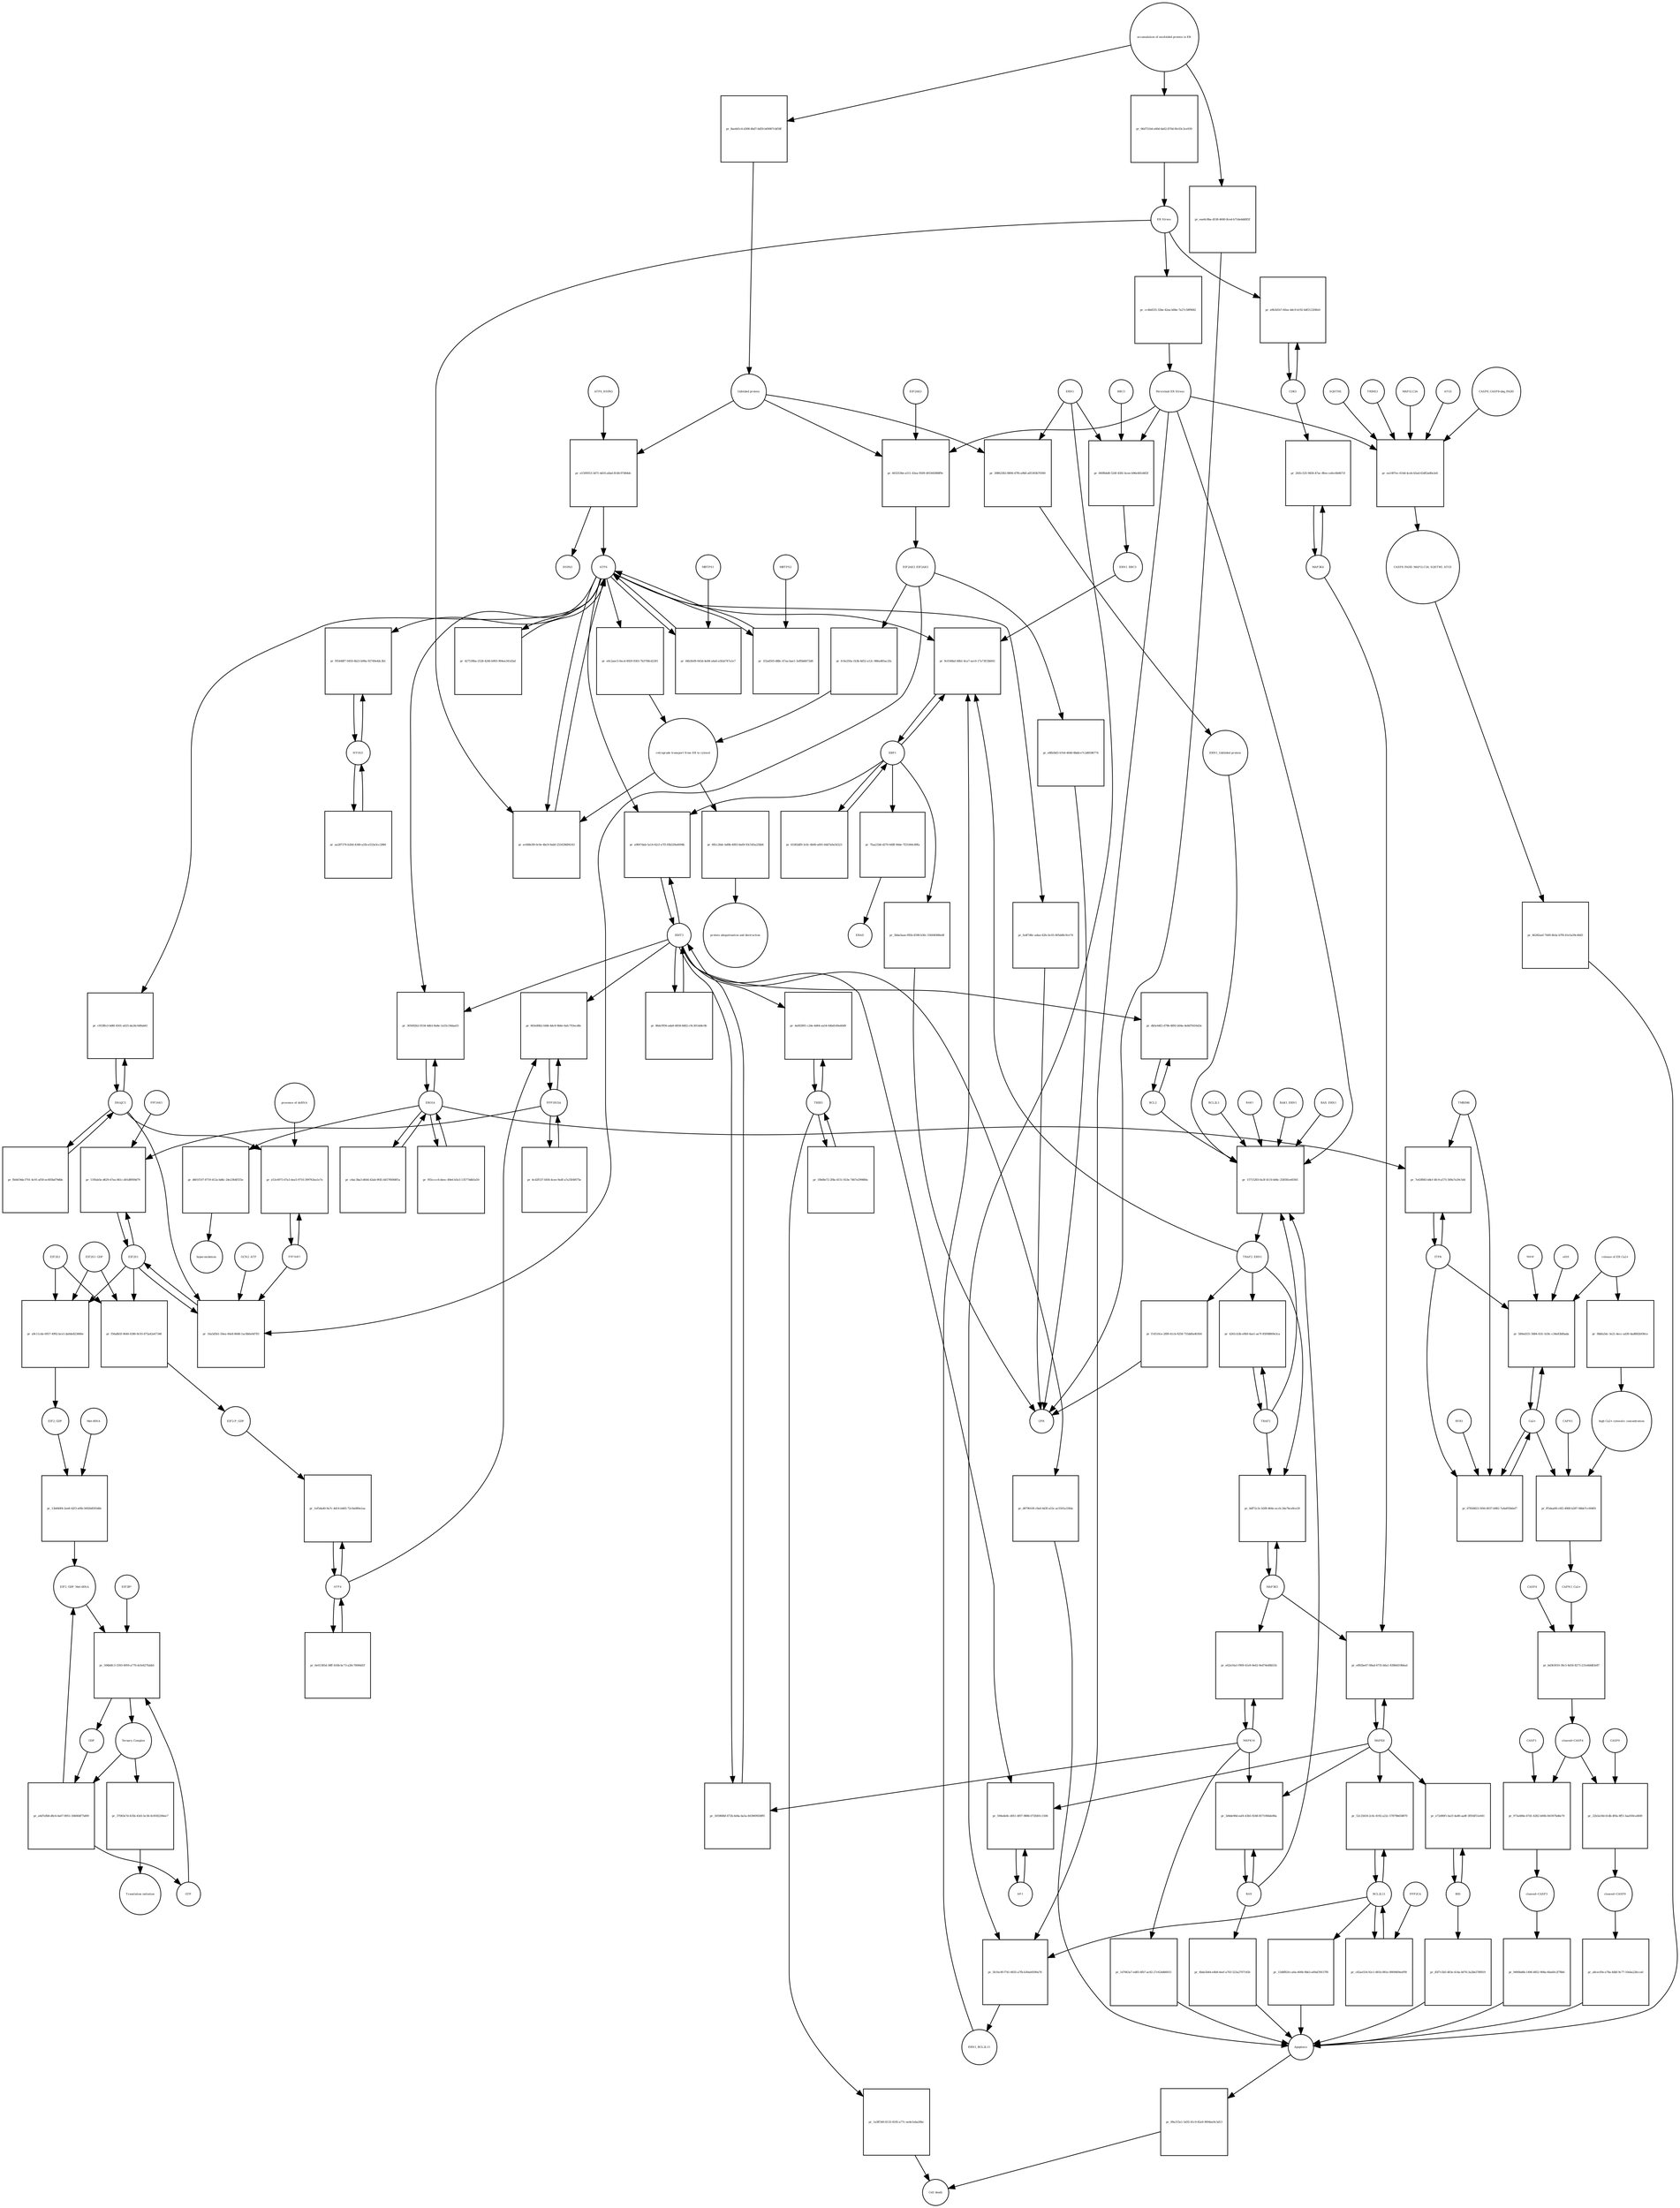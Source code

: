 strict digraph  {
ATF6_HSPA5 [annotation="", bipartite=0, cls=complex, fontsize=4, label=ATF6_HSPA5, shape=circle];
"pr_e1509353-3d71-4d16-a8ad-814fc97d04dc" [annotation="", bipartite=1, cls=process, fontsize=4, label="pr_e1509353-3d71-4d16-a8ad-814fc97d04dc", shape=square];
ATF6 [annotation="urn_miriam_hgnc.symbol_ATF6", bipartite=0, cls=macromolecule, fontsize=4, label=ATF6, shape=circle];
HSPA5 [annotation="urn_miriam_hgnc.symbol_HSPA5", bipartite=0, cls=macromolecule, fontsize=4, label=HSPA5, shape=circle];
"Unfolded protein" [annotation="", bipartite=0, cls=macromolecule, fontsize=4, label="Unfolded protein", shape=circle];
ERN1 [annotation="urn_miriam_hgnc.symbol_ERN1", bipartite=0, cls=macromolecule, fontsize=4, label=ERN1, shape=circle];
"pr_30862582-8806-47f6-a9b0-a05303b70300" [annotation="", bipartite=1, cls=process, fontsize=4, label="pr_30862582-8806-47f6-a9b0-a05303b70300", shape=square];
"ERN1_Unfolded protein" [annotation="", bipartite=0, cls=complex, fontsize=4, label="ERN1_Unfolded protein", shape=circle];
EIF2AK3_EIF2AK3 [annotation="", bipartite=0, cls=complex, fontsize=4, label=EIF2AK3_EIF2AK3, shape=circle];
"pr_fc0e250a-1b3b-4d52-a12c-086a485ac2fa" [annotation="", bipartite=1, cls=process, fontsize=4, label="pr_fc0e250a-1b3b-4d52-a12c-086a485ac2fa", shape=square];
"retrograde transport from ER to cytosol" [annotation="", bipartite=0, cls=phenotype, fontsize=4, label="retrograde transport from ER to cytosol", shape=circle];
"pr_e0c2aec5-0ecd-4929-9363-7b3708cd2301" [annotation="", bipartite=1, cls=process, fontsize=4, label="pr_e0c2aec5-0ecd-4929-9363-7b3708cd2301", shape=square];
"pr_681c26dc-bd9b-4093-8a69-93c545a258d4" [annotation="", bipartite=1, cls=process, fontsize=4, label="pr_681c26dc-bd9b-4093-8a69-93c545a258d4", shape=square];
"protein ubiquitination and destruction" [annotation="", bipartite=0, cls=phenotype, fontsize=4, label="protein ubiquitination and destruction", shape=circle];
"pr_15715283-0a3f-4110-b06c-258581e60365" [annotation="", bipartite=1, cls=process, fontsize=4, label="pr_15715283-0a3f-4110-b06c-258581e60365", shape=square];
TRAF2_ERN1 [annotation="", bipartite=0, cls=complex, fontsize=4, label=TRAF2_ERN1, shape=circle];
BAK1_ERN1 [annotation="", bipartite=0, cls=complex, fontsize=4, label=BAK1_ERN1, shape=circle];
BAX_ERN1 [annotation="", bipartite=0, cls=complex, fontsize=4, label=BAX_ERN1, shape=circle];
BCL2 [annotation="urn_miriam_hgnc.symbol_BCL2", bipartite=0, cls="nucleic acid feature", fontsize=4, label=BCL2, shape=circle];
BCL2L1 [annotation="urn_miriam_hgnc.symbol_BCL2L1", bipartite=0, cls=macromolecule, fontsize=4, label=BCL2L1, shape=circle];
"Persistant ER Stress" [annotation="", bipartite=0, cls=phenotype, fontsize=4, label="Persistant ER Stress", shape=circle];
BAX [annotation="urn_miriam_hgnc.symbol_BAX", bipartite=0, cls=macromolecule, fontsize=4, label=BAX, shape=circle];
BAK1 [annotation="urn_miriam_hgnc.symbol_BAK1", bipartite=0, cls=macromolecule, fontsize=4, label=BAK1, shape=circle];
TRAF2 [annotation="urn_miriam_hgnc.symbol_TRAF2", bipartite=0, cls=macromolecule, fontsize=4, label=TRAF2, shape=circle];
XBP1 [annotation="urn_miriam_hgnc.symbol_XBP1", bipartite=0, cls=macromolecule, fontsize=4, label=XBP1, shape=circle];
"pr_9c0348af-68b1-4ca7-aec0-17a73f33b692" [annotation="", bipartite=1, cls=process, fontsize=4, label="pr_9c0348af-68b1-4ca7-aec0-17a73f33b692", shape=square];
ERN1_BBC3 [annotation="", bipartite=0, cls=complex, fontsize=4, label=ERN1_BBC3, shape=circle];
ERN1_BCL2L11 [annotation="", bipartite=0, cls=complex, fontsize=4, label=ERN1_BCL2L11, shape=circle];
"pr_61083df9-3c0c-4b06-a691-6dd7a0a54323" [annotation="", bipartite=1, cls=process, fontsize=4, label="pr_61083df9-3c0c-4b06-a691-6dd7a0a54323", shape=square];
"pr_7faa21b6-d370-448f-94de-7f31044c89fa" [annotation="", bipartite=1, cls=process, fontsize=4, label="pr_7faa21b6-d370-448f-94de-7f31044c89fa", shape=square];
ERAD [annotation="", bipartite=0, cls=phenotype, fontsize=4, label=ERAD, shape=circle];
"pr_5bba5aae-f85b-4598-b30c-55604f486e6f" [annotation="", bipartite=1, cls=process, fontsize=4, label="pr_5bba5aae-f85b-4598-b30c-55604f486e6f", shape=square];
UPR [annotation="", bipartite=0, cls=phenotype, fontsize=4, label=UPR, shape=circle];
"pr_4261cb3b-e9b9-4ae1-ae7f-85f08869e3ca" [annotation="", bipartite=1, cls=process, fontsize=4, label="pr_4261cb3b-e9b9-4ae1-ae7f-85f08869e3ca", shape=square];
MAPK8 [annotation="urn_miriam_hgnc.symbol_MAPK8", bipartite=0, cls=macromolecule, fontsize=4, label=MAPK8, shape=circle];
"pr_e892be47-08ad-4735-b6a1-839bfd19b6ad" [annotation="", bipartite=1, cls=process, fontsize=4, label="pr_e892be47-08ad-4735-b6a1-839bfd19b6ad", shape=square];
MAP3K4 [annotation="urn_miriam_hgnc.symbol_MAP3K4", bipartite=0, cls=macromolecule, fontsize=4, label=MAP3K4, shape=circle];
MAP3K5 [annotation="urn_miriam_hgnc.symbol_MAP3K5", bipartite=0, cls=macromolecule, fontsize=4, label=MAP3K5, shape=circle];
MAPK14 [annotation="urn_miriam_hgnc.symbol_MAPK14", bipartite=0, cls=macromolecule, fontsize=4, label=MAPK14, shape=circle];
"pr_e62e16a1-f909-41e9-9e62-9ed74e68b51b" [annotation="", bipartite=1, cls=process, fontsize=4, label="pr_e62e16a1-f909-41e9-9e62-9ed74e68b51b", shape=square];
"pr_1d7663a7-ed83-4fb7-ac82-27c624d66015" [annotation="", bipartite=1, cls=process, fontsize=4, label="pr_1d7663a7-ed83-4fb7-ac82-27c624d66015", shape=square];
Apoptosis [annotation="", bipartite=0, cls=phenotype, fontsize=4, label=Apoptosis, shape=circle];
DDIT3 [annotation="urn_miriam_hgnc.symbol_DDIT3", bipartite=0, cls=macromolecule, fontsize=4, label=DDIT3, shape=circle];
"pr_505968bf-672b-4d4a-ba5a-843969928ff0" [annotation="", bipartite=1, cls=process, fontsize=4, label="pr_505968bf-672b-4d4a-ba5a-843969928ff0", shape=square];
"pr_d879010f-c9a0-4d3f-a53c-ac5501a33fda" [annotation="", bipartite=1, cls=process, fontsize=4, label="pr_d879010f-c9a0-4d3f-a53c-ac5501a33fda", shape=square];
"pr_db5e44f2-d79b-4892-b04a-4e8d7fd16d3e" [annotation="", bipartite=1, cls=process, fontsize=4, label="pr_db5e44f2-d79b-4892-b04a-4e8d7fd16d3e", shape=square];
"pr_ec688c89-0c0e-4bc9-9ab0-253439d94143" [annotation="", bipartite=1, cls=process, fontsize=4, label="pr_ec688c89-0c0e-4bc9-9ab0-253439d94143", shape=square];
"ER Stress" [annotation="", bipartite=0, cls=phenotype, fontsize=4, label="ER Stress", shape=circle];
"pr_44b3fef8-643d-4e84-a4a6-a5fab747a1e7" [annotation="", bipartite=1, cls=process, fontsize=4, label="pr_44b3fef8-643d-4e84-a4a6-a5fab747a1e7", shape=square];
MBTPS1 [annotation="urn_miriam_hgnc.symbol_MBTPS1", bipartite=0, cls=macromolecule, fontsize=4, label=MBTPS1, shape=circle];
"pr_1f2ad505-d88c-47aa-bae1-3effbb6672d6" [annotation="", bipartite=1, cls=process, fontsize=4, label="pr_1f2ad505-d88c-47aa-bae1-3effbb6672d6", shape=square];
MBTPS2 [annotation="urn_miriam_hgnc.symbol_MBTPS2", bipartite=0, cls=macromolecule, fontsize=4, label=MBTPS2, shape=circle];
"pr_427539ba-2528-4246-b903-904ee341d3af" [annotation="", bipartite=1, cls=process, fontsize=4, label="pr_427539ba-2528-4246-b903-904ee341d3af", shape=square];
"pr_86dcf956-ada8-4858-8d02-c9c3014d4c0b" [annotation="", bipartite=1, cls=process, fontsize=4, label="pr_86dcf956-ada8-4858-8d02-c9c3014d4c0b", shape=square];
"pr_a9007dab-5a14-42cf-a7f5-f0b339a4094b" [annotation="", bipartite=1, cls=process, fontsize=4, label="pr_a9007dab-5a14-42cf-a7f5-f0b339a4094b", shape=square];
EIF2S1 [annotation="urn_miriam_hgnc.symbol_EIF2S1", bipartite=0, cls=macromolecule, fontsize=4, label=EIF2S1, shape=circle];
"pr_16a5d5b1-50ea-44e8-8648-1ac6b6e0d783" [annotation="", bipartite=1, cls=process, fontsize=4, label="pr_16a5d5b1-50ea-44e8-8648-1ac6b6e0d783", shape=square];
GCN2_ATP [annotation="", bipartite=0, cls=complex, fontsize=4, label=GCN2_ATP, shape=circle];
EIF2AK2 [annotation="urn_miriam_hgnc.symbol_EIF2AK2", bipartite=0, cls=macromolecule, fontsize=4, label=EIF2AK2, shape=circle];
DNAJC3 [annotation="urn_miriam_hgnc.symbol_DNAJC3", bipartite=0, cls=macromolecule, fontsize=4, label=DNAJC3, shape=circle];
EIF2S2 [annotation="urn_miriam_hgnc.symbol_EIF2S2", bipartite=0, cls=macromolecule, fontsize=4, label=EIF2S2, shape=circle];
"pr_a9c11cde-6957-4992-bce1-da0de823860e" [annotation="", bipartite=1, cls=process, fontsize=4, label="pr_a9c11cde-6957-4992-bce1-da0de823860e", shape=square];
EIF2S3_GDP [annotation="", bipartite=0, cls=complex, fontsize=4, label=EIF2S3_GDP, shape=circle];
EIF2_GDP [annotation="", bipartite=0, cls=complex, fontsize=4, label=EIF2_GDP, shape=circle];
"EIF2_GDP_Met-tRNA" [annotation="", bipartite=0, cls=complex, fontsize=4, label="EIF2_GDP_Met-tRNA", shape=circle];
"pr_506b6fc3-3393-4959-a770-dcfe627fabb5" [annotation="", bipartite=1, cls=process, fontsize=4, label="pr_506b6fc3-3393-4959-a770-dcfe627fabb5", shape=square];
"Ternary Complex" [annotation="", bipartite=0, cls=complex, fontsize=4, label="Ternary Complex", shape=circle];
"EIF2B*" [annotation="", bipartite=0, cls=complex, fontsize=4, label="EIF2B*", shape=circle];
GTP [annotation="urn_miriam_obo.chebi_CHEBI%3A57600", bipartite=0, cls="simple chemical", fontsize=4, label=GTP, shape=circle];
GDP [annotation="urn_miriam_obo.chebi_CHEBI%3A65180", bipartite=0, cls="simple chemical", fontsize=4, label=GDP, shape=circle];
"pr_a4d7efb8-d8c6-4a07-8951-506064f75d09" [annotation="", bipartite=1, cls=process, fontsize=4, label="pr_a4d7efb8-d8c6-4a07-8951-506064f75d09", shape=square];
ATF4 [annotation="urn_miriam_hgnc.symbol_ATF4", bipartite=0, cls=macromolecule, fontsize=4, label=ATF4, shape=circle];
"pr_1ef5da40-9a7c-4d14-b483-72c0a089a1aa" [annotation="", bipartite=1, cls=process, fontsize=4, label="pr_1ef5da40-9a7c-4d14-b483-72c0a089a1aa", shape=square];
"EIF2-P_GDP" [annotation="", bipartite=0, cls=complex, fontsize=4, label="EIF2-P_GDP", shape=circle];
"pr_6e01385d-38ff-416b-bc73-a26c76066d1f" [annotation="", bipartite=1, cls=process, fontsize=4, label="pr_6e01385d-38ff-416b-bc73-a26c76066d1f", shape=square];
PPP1R15A [annotation="urn_miriam_hgnc.symbol_PPP1R15A", bipartite=0, cls=macromolecule, fontsize=4, label=PPP1R15A, shape=circle];
"pr_663e80b2-fd46-4dc8-9b6e-6afc793ecd8c" [annotation="", bipartite=1, cls=process, fontsize=4, label="pr_663e80b2-fd46-4dc8-9b6e-6afc793ecd8c", shape=square];
"pr_4cd2f537-fd56-4cee-9a4f-a7a35f4f675e" [annotation="", bipartite=1, cls=process, fontsize=4, label="pr_4cd2f537-fd56-4cee-9a4f-a7a35f4f675e", shape=square];
"pr_37083e7d-435b-43d1-bc56-0c8592206ee7" [annotation="", bipartite=1, cls=process, fontsize=4, label="pr_37083e7d-435b-43d1-bc56-0c8592206ee7", shape=square];
"Translation initiation" [annotation="", bipartite=0, cls=phenotype, fontsize=4, label="Translation initiation", shape=circle];
"pr_4df72c3c-b5f8-464e-accb-24a7bce8ce29" [annotation="", bipartite=1, cls=process, fontsize=4, label="pr_4df72c3c-b5f8-464e-accb-24a7bce8ce29", shape=square];
ERO1A [annotation="urn_miriam_hgnc.symbol_ERO1A", bipartite=0, cls=macromolecule, fontsize=4, label=ERO1A, shape=circle];
"pr_305692b2-0534-4db3-8a8e-1a55c18daa03" [annotation="", bipartite=1, cls=process, fontsize=4, label="pr_305692b2-0534-4db3-8a8e-1a55c18daa03", shape=square];
"pr_955cccc6-deec-49e6-b5e3-13577ddb5a50" [annotation="", bipartite=1, cls=process, fontsize=4, label="pr_955cccc6-deec-49e6-b5e3-13577ddb5a50", shape=square];
"pr_11f0ab5e-d629-47ea-841c-d01dfff69d79" [annotation="", bipartite=1, cls=process, fontsize=4, label="pr_11f0ab5e-d629-47ea-841c-d01dfff69d79", shape=square];
EIF2AK1 [annotation="urn_miriam_hgnc.symbol_EIF2AK1", bipartite=0, cls=macromolecule, fontsize=4, label=EIF2AK1, shape=circle];
"pr_3d4de98d-eaf4-43b5-9248-8571066de86a" [annotation="", bipartite=1, cls=process, fontsize=4, label="pr_3d4de98d-eaf4-43b5-9248-8571066de86a", shape=square];
"pr_4bda5b44-e4b8-4eef-a703-523a2707145b" [annotation="", bipartite=1, cls=process, fontsize=4, label="pr_4bda5b44-e4b8-4eef-a703-523a2707145b", shape=square];
"Ca2+" [annotation="urn_miriam_obo.chebi_CHEBI%3A29108", bipartite=0, cls="simple chemical", fontsize=4, label="Ca2+", shape=circle];
"pr_589ed331-5684-41fc-b18c-c34e83bfbada" [annotation="", bipartite=1, cls=process, fontsize=4, label="pr_589ed331-5684-41fc-b18c-c34e83bfbada", shape=square];
"release of ER Ca2+" [annotation="", bipartite=0, cls=phenotype, fontsize=4, label="release of ER Ca2+", shape=circle];
ITPR [annotation="urn_miriam_hgnc.symbol_ITPR1|urn_miriam_hgnc.symbol_ITPR2|urn_miriam_hgnc.symbol_ITPR3", bipartite=0, cls=macromolecule, fontsize=4, label=ITPR, shape=circle];
MAM [annotation="", bipartite=0, cls=phenotype, fontsize=4, label=MAM, shape=circle];
s619 [annotation="", bipartite=0, cls=complex, fontsize=4, label=s619, shape=circle];
"pr_2fd1c525-9456-47ac-8fee-cefec6b9b71f" [annotation="", bipartite=1, cls=process, fontsize=4, label="pr_2fd1c525-9456-47ac-8fee-cefec6b9b71f", shape=square];
CDK5 [annotation="urn_miriam_hgnc.symbol_CDK5", bipartite=0, cls=macromolecule, fontsize=4, label=CDK5, shape=circle];
"pr_a9b3d1b7-60ea-4dc9-b192-6df2122f4fe0" [annotation="", bipartite=1, cls="uncertain process", fontsize=4, label="pr_a9b3d1b7-60ea-4dc9-b192-6df2122f4fe0", shape=square];
"pr_09a315e1-5d35-41c9-82e9-9094ee9c5d13" [annotation="", bipartite=1, cls=process, fontsize=4, label="pr_09a315e1-5d35-41c9-82e9-9094ee9c5d13", shape=square];
"Cell death" [annotation="", bipartite=0, cls=phenotype, fontsize=4, label="Cell death", shape=circle];
"pr_67856823-5f44-4937-b982-7a4af05b6ef7" [annotation="", bipartite=1, cls=process, fontsize=4, label="pr_67856823-5f44-4937-b982-7a4af05b6ef7", shape=square];
TMBIM6 [annotation="urn_miriam_hgnc.symbol_TMBIM6", bipartite=0, cls=macromolecule, fontsize=4, label=TMBIM6, shape=circle];
RYR1 [annotation="urn_miriam_hgnc.symbol_RYR1", bipartite=0, cls=macromolecule, fontsize=4, label=RYR1, shape=circle];
EIF2AK3 [annotation="urn_miriam_hgnc.symbol_EIF2AK3", bipartite=0, cls=macromolecule, fontsize=4, label=EIF2AK3, shape=circle];
"pr_6032536e-a511-43ea-9509-491845888f9c" [annotation="", bipartite=1, cls=process, fontsize=4, label="pr_6032536e-a511-43ea-9509-491845888f9c", shape=square];
"pr_d601f107-8719-412a-bd6c-24e2364f555e" [annotation="", bipartite=1, cls=process, fontsize=4, label="pr_d601f107-8719-412a-bd6c-24e2364f555e", shape=square];
hyperoxidation [annotation="", bipartite=0, cls=phenotype, fontsize=4, label=hyperoxidation, shape=circle];
"pr_c6ac3ba3-d644-42ab-9f45-4457f6068f1a" [annotation="", bipartite=1, cls=process, fontsize=4, label="pr_c6ac3ba3-d644-42ab-9f45-4457f6068f1a", shape=square];
"pr_cc4bd335-32be-42aa-b0be-7a27c58f9682" [annotation="", bipartite=1, cls=process, fontsize=4, label="pr_cc4bd335-32be-42aa-b0be-7a27c58f9682", shape=square];
"CASP8_CASP8-ubq_FADD" [annotation="", bipartite=0, cls=complex, fontsize=4, label="CASP8_CASP8-ubq_FADD", shape=circle];
"pr_ea1497ec-614d-4ceb-b5ad-62df2ad0e2e6" [annotation="", bipartite=1, cls=process, fontsize=4, label="pr_ea1497ec-614d-4ceb-b5ad-62df2ad0e2e6", shape=square];
"SQSTM1 " [annotation="urn_miriam_hgnc.symbol_SQSTM1", bipartite=0, cls=macromolecule, fontsize=4, label="SQSTM1 ", shape=circle];
CASP8_FADD_MAP1LC3A_SQSTM1_ATG5 [annotation="", bipartite=0, cls=complex, fontsize=4, label=CASP8_FADD_MAP1LC3A_SQSTM1_ATG5, shape=circle];
TRIM13 [annotation="urn_miriam_hgnc.symbol_TRIM13", bipartite=0, cls=macromolecule, fontsize=4, label=TRIM13, shape=circle];
MAP1LC3A [annotation="urn_miriam_hgnc.symbol_MAP1LC3A", bipartite=0, cls=macromolecule, fontsize=4, label=MAP1LC3A, shape=circle];
ATG5 [annotation="urn_miriam_hgnc.symbol_ATG5", bipartite=0, cls=macromolecule, fontsize=4, label=ATG5, shape=circle];
"pr_46282aef-7449-4b3a-b7f6-41e5a59c40d3" [annotation="", bipartite=1, cls=process, fontsize=4, label="pr_46282aef-7449-4b3a-b7f6-41e5a59c40d3", shape=square];
"AP-1" [annotation="urn_miriam_hgnc.symbol_FOS|urn_miriam_hgnc.symbol_FOSB|urn_miriam_hgnc.symbol_FOSL1|urn_miriam_hgnc.symbol_FOSL2|urn_miriam_hgnc.symbol_JUN|urn_miriam_hgnc.symbol_JUNB|urn_miriam_hgnc.symbol_JUND", bipartite=0, cls=macromolecule, fontsize=4, label="AP-1", shape=circle];
"pr_594ede8c-d051-4f07-9886-072fd01c1506" [annotation="", bipartite=1, cls=process, fontsize=4, label="pr_594ede8c-d051-4f07-9886-072fd01c1506", shape=square];
"pr_e53c6973-07a3-4ea5-9710-399763ea1e7e" [annotation="", bipartite=1, cls=process, fontsize=4, label="pr_e53c6973-07a3-4ea5-9710-399763ea1e7e", shape=square];
"presence of dsRNA" [annotation="", bipartite=0, cls=phenotype, fontsize=4, label="presence of dsRNA", shape=circle];
"Met-tRNA" [annotation="urn_miriam_hgnc_HGNC%3A34779", bipartite=0, cls="nucleic acid feature", fontsize=4, label="Met-tRNA", shape=circle];
"pr_12b840f4-2ee8-42f3-af4b-5692b8593d6c" [annotation="", bipartite=1, cls=process, fontsize=4, label="pr_12b840f4-2ee8-42f3-af4b-5692b8593d6c", shape=square];
"pr_f56a8b5f-0646-4380-8c93-875a42e67346" [annotation="", bipartite=1, cls=process, fontsize=4, label="pr_f56a8b5f-0646-4380-8c93-875a42e67346", shape=square];
"accumulation of misfolded protein in ER" [annotation="", bipartite=0, cls=phenotype, fontsize=4, label="accumulation of misfolded protein in ER", shape=circle];
"pr_8ae6d1c6-d308-4bd7-bd59-b69907cbf58f" [annotation="", bipartite=1, cls=process, fontsize=4, label="pr_8ae6d1c6-d308-4bd7-bd59-b69907cbf58f", shape=square];
"pr_06d751b4-e40d-4a62-870d-f6c03c3ce939" [annotation="", bipartite=1, cls=process, fontsize=4, label="pr_06d751b4-e40d-4a62-870d-f6c03c3ce939", shape=square];
"pr_eae6c8ba-d538-4600-8ced-b71deddd0f2f" [annotation="", bipartite=1, cls=process, fontsize=4, label="pr_eae6c8ba-d538-4600-8ced-b71deddd0f2f", shape=square];
"pr_e8fb5bf2-b7e6-4640-8bdd-e7c2d6596774" [annotation="", bipartite=1, cls=process, fontsize=4, label="pr_e8fb5bf2-b7e6-4640-8bdd-e7c2d6596774", shape=square];
"pr_f14510ce-2f89-41cb-9258-755dd0a40364" [annotation="", bipartite=1, cls=process, fontsize=4, label="pr_f14510ce-2f89-41cb-9258-755dd0a40364", shape=square];
"pr_fa4f7d6c-adaa-42fe-bc03-405dd0c9ce74" [annotation="", bipartite=1, cls=process, fontsize=4, label="pr_fa4f7d6c-adaa-42fe-bc03-405dd0c9ce74", shape=square];
BCL2L11 [annotation="urn_miriam_hgnc.symbol_BCL2L11", bipartite=0, cls=macromolecule, fontsize=4, label=BCL2L11, shape=circle];
"pr_52c25618-2cfe-4192-a22c-57879b658870" [annotation="", bipartite=1, cls=process, fontsize=4, label="pr_52c25618-2cfe-4192-a22c-57879b658870", shape=square];
BID [annotation="urn_miriam_hgnc.symbol_BID", bipartite=0, cls=macromolecule, fontsize=4, label=BID, shape=circle];
"pr_e72d90f1-ba1f-4a80-aa8f-3f056f51e041" [annotation="", bipartite=1, cls=process, fontsize=4, label="pr_e72d90f1-ba1f-4a80-aa8f-3f056f51e041", shape=square];
"pr_15d8f824-ca0a-400b-9bb3-a00af39157f8" [annotation="", bipartite=1, cls=process, fontsize=4, label="pr_15d8f824-ca0a-400b-9bb3-a00af39157f8", shape=square];
"pr_d5f7c5b5-d03e-414a-b076-3a2bb378f819" [annotation="", bipartite=1, cls=process, fontsize=4, label="pr_d5f7c5b5-d03e-414a-b076-3a2bb378f819", shape=square];
"pr_5fcfec8f-f741-4835-a7fb-b30ab9390a76" [annotation="", bipartite=1, cls=process, fontsize=4, label="pr_5fcfec8f-f741-4835-a7fb-b30ab9390a76", shape=square];
"pr_060fb4d0-524f-4581-bcee-b96e481d4f2f" [annotation="", bipartite=1, cls=process, fontsize=4, label="pr_060fb4d0-524f-4581-bcee-b96e481d4f2f", shape=square];
BBC3 [annotation="urn_miriam_hgnc.symbol_BBC3", bipartite=0, cls=macromolecule, fontsize=4, label=BBC3, shape=circle];
"pr_c82ae554-92c1-481b-981e-0909409eef99" [annotation="", bipartite=1, cls=process, fontsize=4, label="pr_c82ae554-92c1-481b-981e-0909409eef99", shape=square];
PPP2CA [annotation="urn_miriam_hgnc.symbol_PPP2CA", bipartite=0, cls=macromolecule, fontsize=4, label=PPP2CA, shape=circle];
TRIB3 [annotation="urn_miriam_hgnc.symbol_TRIB3", bipartite=0, cls=macromolecule, fontsize=4, label=TRIB3, shape=circle];
"pr_4a0f2891-c24e-4d64-aa54-64bd149a40d9" [annotation="", bipartite=1, cls=process, fontsize=4, label="pr_4a0f2891-c24e-4d64-aa54-64bd149a40d9", shape=square];
"pr_1fb68e72-2f8a-4151-923e-7467e299884c" [annotation="", bipartite=1, cls=process, fontsize=4, label="pr_1fb68e72-2f8a-4151-923e-7467e299884c", shape=square];
"pr_1a5ff340-8133-4185-a77c-ee4e1eba20bc" [annotation="", bipartite=1, cls=process, fontsize=4, label="pr_1a5ff340-8133-4185-a77c-ee4e1eba20bc", shape=square];
"pr_9bbfa5dc-3e21-4ecc-ad30-4ad882b936ce" [annotation="", bipartite=1, cls=process, fontsize=4, label="pr_9bbfa5dc-3e21-4ecc-ad30-4ad882b936ce", shape=square];
"high Ca2+ cytosolic concentration" [annotation="", bipartite=0, cls=phenotype, fontsize=4, label="high Ca2+ cytosolic concentration", shape=circle];
"pr_c933ffe3-4d6f-4501-a025-da24c0d9ab61" [annotation="", bipartite=1, cls=process, fontsize=4, label="pr_c933ffe3-4d6f-4501-a025-da24c0d9ab61", shape=square];
"pr_fb0d19da-f701-4c91-af50-ec605bd79dbb" [annotation="", bipartite=1, cls=process, fontsize=4, label="pr_fb0d19da-f701-4c91-af50-ec605bd79dbb", shape=square];
"pr_7e43f883-b8cf-4fc9-a575-569a7e29c544" [annotation="", bipartite=1, cls=process, fontsize=4, label="pr_7e43f883-b8cf-4fc9-a575-569a7e29c544", shape=square];
CASP4 [annotation="urn_miriam_hgnc.symbol_CASP4", bipartite=0, cls=macromolecule, fontsize=4, label=CASP4, shape=circle];
"pr_bd363010-30c5-4d18-8273-231e8dd83e87" [annotation="", bipartite=1, cls=process, fontsize=4, label="pr_bd363010-30c5-4d18-8273-231e8dd83e87", shape=square];
"cleaved~CASP4" [annotation="urn_miriam_hgnc.symbol_CASP4", bipartite=0, cls=macromolecule, fontsize=4, label="cleaved~CASP4", shape=circle];
"CAPN1_Ca2+" [annotation="", bipartite=0, cls=complex, fontsize=4, label="CAPN1_Ca2+", shape=circle];
CASP3 [annotation="urn_miriam_hgnc.symbol_CASP3", bipartite=0, cls=macromolecule, fontsize=4, label=CASP3, shape=circle];
"pr_973a484e-67d1-4282-b00b-041f67bd6e70" [annotation="", bipartite=1, cls=process, fontsize=4, label="pr_973a484e-67d1-4282-b00b-041f67bd6e70", shape=square];
"cleaved~CASP3" [annotation="urn_miriam_hgnc.symbol_CASP3", bipartite=0, cls=macromolecule, fontsize=4, label="cleaved~CASP3", shape=circle];
CASP9 [annotation="urn_miriam_hgnc.symbol_CSAP9", bipartite=0, cls=macromolecule, fontsize=4, label=CASP9, shape=circle];
"pr_22b3a18d-61db-4f0a-8ff3-3aa930ca4fd9" [annotation="", bipartite=1, cls=process, fontsize=4, label="pr_22b3a18d-61db-4f0a-8ff3-3aa930ca4fd9", shape=square];
"cleaved~CASP9" [annotation="urn_miriam_hgnc.symbol_CASP9", bipartite=0, cls=macromolecule, fontsize=4, label="cleaved~CASP9", shape=circle];
CAPN1 [annotation="urn_miriam_hgnc.symbol_CAPN1", bipartite=0, cls=macromolecule, fontsize=4, label=CAPN1, shape=circle];
"pr_ff5daa08-c6f2-4968-b287-94bb7cc604f4" [annotation="", bipartite=1, cls=process, fontsize=4, label="pr_ff5daa08-c6f2-4968-b287-94bb7cc604f4", shape=square];
"pr_9490bd4b-1496-4852-908a-66a60c2f78b6" [annotation="", bipartite=1, cls=process, fontsize=4, label="pr_9490bd4b-1496-4852-908a-66a60c2f78b6", shape=square];
"pr_a8cecf0e-e78a-4dbf-9c77-10eba226cca0" [annotation="", bipartite=1, cls=process, fontsize=4, label="pr_a8cecf0e-e78a-4dbf-9c77-10eba226cca0", shape=square];
HYOU1 [annotation="urn_miriam_hgnc.symbol_HYOU1", bipartite=0, cls=macromolecule, fontsize=4, label=HYOU1, shape=circle];
"pr_f95448f7-0450-4b23-b98a-92749e4dc3b1" [annotation="", bipartite=1, cls=process, fontsize=4, label="pr_f95448f7-0450-4b23-b98a-92749e4dc3b1", shape=square];
"pr_aa287376-b20d-4349-a1fb-e533e5cc2984" [annotation="", bipartite=1, cls=process, fontsize=4, label="pr_aa287376-b20d-4349-a1fb-e533e5cc2984", shape=square];
ATF6_HSPA5 -> "pr_e1509353-3d71-4d16-a8ad-814fc97d04dc"  [annotation="", interaction_type=consumption];
"pr_e1509353-3d71-4d16-a8ad-814fc97d04dc" -> ATF6  [annotation="", interaction_type=production];
"pr_e1509353-3d71-4d16-a8ad-814fc97d04dc" -> HSPA5  [annotation="", interaction_type=production];
ATF6 -> "pr_e0c2aec5-0ecd-4929-9363-7b3708cd2301"  [annotation="", interaction_type=consumption];
ATF6 -> "pr_9c0348af-68b1-4ca7-aec0-17a73f33b692"  [annotation="urn_miriam_pubmed_26587781|urn_miriam_pubmed_23430059", interaction_type=catalysis];
ATF6 -> "pr_ec688c89-0c0e-4bc9-9ab0-253439d94143"  [annotation="", interaction_type=consumption];
ATF6 -> "pr_44b3fef8-643d-4e84-a4a6-a5fab747a1e7"  [annotation="", interaction_type=consumption];
ATF6 -> "pr_1f2ad505-d88c-47aa-bae1-3effbb6672d6"  [annotation="", interaction_type=consumption];
ATF6 -> "pr_427539ba-2528-4246-b903-904ee341d3af"  [annotation="", interaction_type=consumption];
ATF6 -> "pr_a9007dab-5a14-42cf-a7f5-f0b339a4094b"  [annotation="urn_miriam_pubmed_26587781|urn_miriam_pubmed_17991856|urn_miriam_pubmed_28843399", interaction_type=catalysis];
ATF6 -> "pr_305692b2-0534-4db3-8a8e-1a55c18daa03"  [annotation="urn_miriam_pubmed_23850759|urn_miriam_pubmed_25387528", interaction_type=catalysis];
ATF6 -> "pr_fa4f7d6c-adaa-42fe-bc03-405dd0c9ce74"  [annotation="", interaction_type=consumption];
ATF6 -> "pr_c933ffe3-4d6f-4501-a025-da24c0d9ab61"  [annotation="urn_miriam_pubmed_12601012|urn_miriam_pubmed_18360008", interaction_type=catalysis];
ATF6 -> "pr_f95448f7-0450-4b23-b98a-92749e4dc3b1"  [annotation=urn_miriam_pubmed_18360008, interaction_type=catalysis];
"Unfolded protein" -> "pr_e1509353-3d71-4d16-a8ad-814fc97d04dc"  [annotation="urn_miriam_pubmed_19509052|urn_miriam_pubmed_12847084|urn_miriam_pubmed_23850759", interaction_type=catalysis];
"Unfolded protein" -> "pr_30862582-8806-47f6-a9b0-a05303b70300"  [annotation="", interaction_type=consumption];
"Unfolded protein" -> "pr_6032536e-a511-43ea-9509-491845888f9c"  [annotation=urn_miriam_pubmed_17991856, interaction_type=catalysis];
ERN1 -> "pr_30862582-8806-47f6-a9b0-a05303b70300"  [annotation="", interaction_type=consumption];
ERN1 -> "pr_5fcfec8f-f741-4835-a7fb-b30ab9390a76"  [annotation="", interaction_type=consumption];
ERN1 -> "pr_060fb4d0-524f-4581-bcee-b96e481d4f2f"  [annotation="", interaction_type=consumption];
"pr_30862582-8806-47f6-a9b0-a05303b70300" -> "ERN1_Unfolded protein"  [annotation="", interaction_type=production];
"ERN1_Unfolded protein" -> "pr_15715283-0a3f-4110-b06c-258581e60365"  [annotation="", interaction_type=consumption];
EIF2AK3_EIF2AK3 -> "pr_fc0e250a-1b3b-4d52-a12c-086a485ac2fa"  [annotation="", interaction_type=consumption];
EIF2AK3_EIF2AK3 -> "pr_16a5d5b1-50ea-44e8-8648-1ac6b6e0d783"  [annotation="urn_miriam_pubmed_12667446|urn_miriam_pubmed_16246152|urn_miriam_pubmed_12601012|urn_miriam_pubmed_23850759|urn_miriam_pubmed_18360008|urn_miriam_pubmed_26587781", interaction_type=catalysis];
EIF2AK3_EIF2AK3 -> "pr_e8fb5bf2-b7e6-4640-8bdd-e7c2d6596774"  [annotation="", interaction_type=consumption];
"pr_fc0e250a-1b3b-4d52-a12c-086a485ac2fa" -> "retrograde transport from ER to cytosol"  [annotation="", interaction_type=production];
"retrograde transport from ER to cytosol" -> "pr_681c26dc-bd9b-4093-8a69-93c545a258d4"  [annotation="", interaction_type=consumption];
"retrograde transport from ER to cytosol" -> "pr_ec688c89-0c0e-4bc9-9ab0-253439d94143"  [annotation="urn_miriam_pubmed_18360008|urn_miriam_pubmed_17991856|urn_miriam_pubmed_26587781|urn_miriam_pubmed_12847084", interaction_type=inhibition];
"pr_e0c2aec5-0ecd-4929-9363-7b3708cd2301" -> "retrograde transport from ER to cytosol"  [annotation="", interaction_type=production];
"pr_681c26dc-bd9b-4093-8a69-93c545a258d4" -> "protein ubiquitination and destruction"  [annotation="", interaction_type=production];
"pr_15715283-0a3f-4110-b06c-258581e60365" -> TRAF2_ERN1  [annotation="", interaction_type=production];
TRAF2_ERN1 -> "pr_9c0348af-68b1-4ca7-aec0-17a73f33b692"  [annotation="urn_miriam_pubmed_26587781|urn_miriam_pubmed_23430059", interaction_type=catalysis];
TRAF2_ERN1 -> "pr_4261cb3b-e9b9-4ae1-ae7f-85f08869e3ca"  [annotation=urn_miriam_pubmed_23850759, interaction_type=catalysis];
TRAF2_ERN1 -> "pr_4df72c3c-b5f8-464e-accb-24a7bce8ce29"  [annotation=urn_miriam_pubmed_23850759, interaction_type=catalysis];
TRAF2_ERN1 -> "pr_f14510ce-2f89-41cb-9258-755dd0a40364"  [annotation="", interaction_type=consumption];
BAK1_ERN1 -> "pr_15715283-0a3f-4110-b06c-258581e60365"  [annotation="urn_miriam_pubmed_23850759|urn_miriam_pubmed_23430059|urn_miriam_pubmed_26587781", interaction_type=catalysis];
BAX_ERN1 -> "pr_15715283-0a3f-4110-b06c-258581e60365"  [annotation="urn_miriam_pubmed_23850759|urn_miriam_pubmed_23430059|urn_miriam_pubmed_26587781", interaction_type=catalysis];
BCL2 -> "pr_15715283-0a3f-4110-b06c-258581e60365"  [annotation="urn_miriam_pubmed_23850759|urn_miriam_pubmed_23430059|urn_miriam_pubmed_26587781", interaction_type=inhibition];
BCL2 -> "pr_db5e44f2-d79b-4892-b04a-4e8d7fd16d3e"  [annotation="", interaction_type=consumption];
BCL2L1 -> "pr_15715283-0a3f-4110-b06c-258581e60365"  [annotation="urn_miriam_pubmed_23850759|urn_miriam_pubmed_23430059|urn_miriam_pubmed_26587781", interaction_type=inhibition];
"Persistant ER Stress" -> "pr_15715283-0a3f-4110-b06c-258581e60365"  [annotation="urn_miriam_pubmed_23850759|urn_miriam_pubmed_23430059|urn_miriam_pubmed_26587781", interaction_type=inhibition];
"Persistant ER Stress" -> "pr_6032536e-a511-43ea-9509-491845888f9c"  [annotation=urn_miriam_pubmed_17991856, interaction_type=catalysis];
"Persistant ER Stress" -> "pr_ea1497ec-614d-4ceb-b5ad-62df2ad0e2e6"  [annotation=urn_miriam_pubmed_17991856, interaction_type=catalysis];
"Persistant ER Stress" -> "pr_5fcfec8f-f741-4835-a7fb-b30ab9390a76"  [annotation="urn_miriam_pubmed_23850759|urn_miriam_pubmed_23430059|urn_miriam_pubmed_26587781", interaction_type=inhibition];
"Persistant ER Stress" -> "pr_060fb4d0-524f-4581-bcee-b96e481d4f2f"  [annotation="urn_miriam_pubmed_23430059|urn_miriam_pubmed_17991856", interaction_type=inhibition];
BAX -> "pr_15715283-0a3f-4110-b06c-258581e60365"  [annotation="urn_miriam_pubmed_23850759|urn_miriam_pubmed_23430059|urn_miriam_pubmed_26587781", interaction_type=catalysis];
BAX -> "pr_3d4de98d-eaf4-43b5-9248-8571066de86a"  [annotation="", interaction_type=consumption];
BAX -> "pr_4bda5b44-e4b8-4eef-a703-523a2707145b"  [annotation="", interaction_type=consumption];
BAK1 -> "pr_15715283-0a3f-4110-b06c-258581e60365"  [annotation="urn_miriam_pubmed_23850759|urn_miriam_pubmed_23430059|urn_miriam_pubmed_26587781", interaction_type=catalysis];
TRAF2 -> "pr_15715283-0a3f-4110-b06c-258581e60365"  [annotation="", interaction_type=consumption];
TRAF2 -> "pr_4261cb3b-e9b9-4ae1-ae7f-85f08869e3ca"  [annotation="", interaction_type=consumption];
TRAF2 -> "pr_4df72c3c-b5f8-464e-accb-24a7bce8ce29"  [annotation=urn_miriam_pubmed_23850759, interaction_type=catalysis];
XBP1 -> "pr_9c0348af-68b1-4ca7-aec0-17a73f33b692"  [annotation="", interaction_type=consumption];
XBP1 -> "pr_61083df9-3c0c-4b06-a691-6dd7a0a54323"  [annotation="", interaction_type=consumption];
XBP1 -> "pr_7faa21b6-d370-448f-94de-7f31044c89fa"  [annotation="", interaction_type=consumption];
XBP1 -> "pr_5bba5aae-f85b-4598-b30c-55604f486e6f"  [annotation="", interaction_type=consumption];
XBP1 -> "pr_a9007dab-5a14-42cf-a7f5-f0b339a4094b"  [annotation="urn_miriam_pubmed_26587781|urn_miriam_pubmed_17991856|urn_miriam_pubmed_28843399", interaction_type=catalysis];
"pr_9c0348af-68b1-4ca7-aec0-17a73f33b692" -> XBP1  [annotation="", interaction_type=production];
ERN1_BBC3 -> "pr_9c0348af-68b1-4ca7-aec0-17a73f33b692"  [annotation="urn_miriam_pubmed_26587781|urn_miriam_pubmed_23430059", interaction_type=catalysis];
ERN1_BCL2L11 -> "pr_9c0348af-68b1-4ca7-aec0-17a73f33b692"  [annotation="urn_miriam_pubmed_26587781|urn_miriam_pubmed_23430059", interaction_type=catalysis];
"pr_61083df9-3c0c-4b06-a691-6dd7a0a54323" -> XBP1  [annotation="", interaction_type=production];
"pr_7faa21b6-d370-448f-94de-7f31044c89fa" -> ERAD  [annotation="", interaction_type=production];
"pr_5bba5aae-f85b-4598-b30c-55604f486e6f" -> UPR  [annotation="", interaction_type=production];
"pr_4261cb3b-e9b9-4ae1-ae7f-85f08869e3ca" -> TRAF2  [annotation="", interaction_type=production];
MAPK8 -> "pr_e892be47-08ad-4735-b6a1-839bfd19b6ad"  [annotation="", interaction_type=consumption];
MAPK8 -> "pr_3d4de98d-eaf4-43b5-9248-8571066de86a"  [annotation="urn_miriam_pubmed_18191217|urn_miriam_pubmed_23430059", interaction_type=catalysis];
MAPK8 -> "pr_594ede8c-d051-4f07-9886-072fd01c1506"  [annotation="urn_miriam_pubmed_26618107|urn_miriam_pubmed_26587781|urn_miriam_pubmed_23850759", interaction_type=catalysis];
MAPK8 -> "pr_52c25618-2cfe-4192-a22c-57879b658870"  [annotation="urn_miriam_pubmed_26018731|urn_miriam_pubmed_23850759", interaction_type=catalysis];
MAPK8 -> "pr_e72d90f1-ba1f-4a80-aa8f-3f056f51e041"  [annotation="urn_miriam_pubmed_23430059|urn_miriam_pubmed_11583631", interaction_type=catalysis];
"pr_e892be47-08ad-4735-b6a1-839bfd19b6ad" -> MAPK8  [annotation="", interaction_type=production];
MAP3K4 -> "pr_e892be47-08ad-4735-b6a1-839bfd19b6ad"  [annotation="urn_miriam_pubmed_18191217|urn_miriam_pubmed_23850759|urn_miriam_pubmed_26587781", interaction_type=catalysis];
MAP3K4 -> "pr_2fd1c525-9456-47ac-8fee-cefec6b9b71f"  [annotation="", interaction_type=consumption];
MAP3K5 -> "pr_e892be47-08ad-4735-b6a1-839bfd19b6ad"  [annotation="urn_miriam_pubmed_18191217|urn_miriam_pubmed_23850759|urn_miriam_pubmed_26587781", interaction_type=catalysis];
MAP3K5 -> "pr_e62e16a1-f909-41e9-9e62-9ed74e68b51b"  [annotation="urn_miriam_pubmed_23850759|urn_miriam_pubmed_12215209", interaction_type=catalysis];
MAP3K5 -> "pr_4df72c3c-b5f8-464e-accb-24a7bce8ce29"  [annotation="", interaction_type=consumption];
MAPK14 -> "pr_e62e16a1-f909-41e9-9e62-9ed74e68b51b"  [annotation="", interaction_type=consumption];
MAPK14 -> "pr_1d7663a7-ed83-4fb7-ac82-27c624d66015"  [annotation="", interaction_type=consumption];
MAPK14 -> "pr_505968bf-672b-4d4a-ba5a-843969928ff0"  [annotation="urn_miriam_pubmed_23850759|urn_miriam_pubmed_23430059|urn_miriam_pubmed_26137585", interaction_type=catalysis];
MAPK14 -> "pr_3d4de98d-eaf4-43b5-9248-8571066de86a"  [annotation="urn_miriam_pubmed_18191217|urn_miriam_pubmed_23430059", interaction_type=catalysis];
"pr_e62e16a1-f909-41e9-9e62-9ed74e68b51b" -> MAPK14  [annotation="", interaction_type=production];
"pr_1d7663a7-ed83-4fb7-ac82-27c624d66015" -> Apoptosis  [annotation="", interaction_type=production];
Apoptosis -> "pr_09a315e1-5d35-41c9-82e9-9094ee9c5d13"  [annotation="", interaction_type=consumption];
DDIT3 -> "pr_505968bf-672b-4d4a-ba5a-843969928ff0"  [annotation="", interaction_type=consumption];
DDIT3 -> "pr_d879010f-c9a0-4d3f-a53c-ac5501a33fda"  [annotation="", interaction_type=consumption];
DDIT3 -> "pr_db5e44f2-d79b-4892-b04a-4e8d7fd16d3e"  [annotation="urn_miriam_pubmed_30662442|urn_miriam_pubmed_23850759", interaction_type=inhibition];
DDIT3 -> "pr_86dcf956-ada8-4858-8d02-c9c3014d4c0b"  [annotation="", interaction_type=consumption];
DDIT3 -> "pr_a9007dab-5a14-42cf-a7f5-f0b339a4094b"  [annotation="", interaction_type=consumption];
DDIT3 -> "pr_663e80b2-fd46-4dc8-9b6e-6afc793ecd8c"  [annotation="urn_miriam_pubmed_23850759|urn_miriam_pubmed_31638256", interaction_type=catalysis];
DDIT3 -> "pr_305692b2-0534-4db3-8a8e-1a55c18daa03"  [annotation="urn_miriam_pubmed_23850759|urn_miriam_pubmed_25387528", interaction_type=catalysis];
DDIT3 -> "pr_594ede8c-d051-4f07-9886-072fd01c1506"  [annotation="urn_miriam_pubmed_26618107|urn_miriam_pubmed_26587781|urn_miriam_pubmed_23850759", interaction_type=catalysis];
DDIT3 -> "pr_4a0f2891-c24e-4d64-aa54-64bd149a40d9"  [annotation="urn_miriam_pubmed_23430059|urn_miriam_pubmed_18940792", interaction_type=catalysis];
"pr_505968bf-672b-4d4a-ba5a-843969928ff0" -> DDIT3  [annotation="", interaction_type=production];
"pr_d879010f-c9a0-4d3f-a53c-ac5501a33fda" -> Apoptosis  [annotation="", interaction_type=production];
"pr_db5e44f2-d79b-4892-b04a-4e8d7fd16d3e" -> BCL2  [annotation="", interaction_type=production];
"pr_ec688c89-0c0e-4bc9-9ab0-253439d94143" -> ATF6  [annotation="", interaction_type=production];
"ER Stress" -> "pr_ec688c89-0c0e-4bc9-9ab0-253439d94143"  [annotation="urn_miriam_pubmed_18360008|urn_miriam_pubmed_17991856|urn_miriam_pubmed_26587781|urn_miriam_pubmed_12847084", interaction_type=catalysis];
"ER Stress" -> "pr_a9b3d1b7-60ea-4dc9-b192-6df2122f4fe0"  [annotation=urn_miriam_pubmed_22388889, interaction_type=catalysis];
"ER Stress" -> "pr_cc4bd335-32be-42aa-b0be-7a27c58f9682"  [annotation="", interaction_type=consumption];
"pr_44b3fef8-643d-4e84-a4a6-a5fab747a1e7" -> ATF6  [annotation="", interaction_type=production];
MBTPS1 -> "pr_44b3fef8-643d-4e84-a4a6-a5fab747a1e7"  [annotation="urn_miriam_pubmed_18360008|urn_miriam_pubmed_17991856|urn_miriam_pubmed_26587781|urn_miriam_pubmed_23850759", interaction_type=catalysis];
"pr_1f2ad505-d88c-47aa-bae1-3effbb6672d6" -> ATF6  [annotation="", interaction_type=production];
MBTPS2 -> "pr_1f2ad505-d88c-47aa-bae1-3effbb6672d6"  [annotation="urn_miriam_pubmed_23850759|urn_miriam_pubmed_26587781|urn_miriam_pubmed_17991856|urn_miriam_pubmed_18360008", interaction_type=catalysis];
"pr_427539ba-2528-4246-b903-904ee341d3af" -> ATF6  [annotation="", interaction_type=production];
"pr_86dcf956-ada8-4858-8d02-c9c3014d4c0b" -> DDIT3  [annotation="", interaction_type=production];
"pr_a9007dab-5a14-42cf-a7f5-f0b339a4094b" -> DDIT3  [annotation="", interaction_type=production];
EIF2S1 -> "pr_16a5d5b1-50ea-44e8-8648-1ac6b6e0d783"  [annotation="", interaction_type=consumption];
EIF2S1 -> "pr_a9c11cde-6957-4992-bce1-da0de823860e"  [annotation="", interaction_type=consumption];
EIF2S1 -> "pr_11f0ab5e-d629-47ea-841c-d01dfff69d79"  [annotation="", interaction_type=consumption];
EIF2S1 -> "pr_f56a8b5f-0646-4380-8c93-875a42e67346"  [annotation="", interaction_type=consumption];
"pr_16a5d5b1-50ea-44e8-8648-1ac6b6e0d783" -> EIF2S1  [annotation="", interaction_type=production];
GCN2_ATP -> "pr_16a5d5b1-50ea-44e8-8648-1ac6b6e0d783"  [annotation="urn_miriam_pubmed_12667446|urn_miriam_pubmed_16246152|urn_miriam_pubmed_12601012|urn_miriam_pubmed_23850759|urn_miriam_pubmed_18360008|urn_miriam_pubmed_26587781", interaction_type=catalysis];
EIF2AK2 -> "pr_16a5d5b1-50ea-44e8-8648-1ac6b6e0d783"  [annotation="urn_miriam_pubmed_12667446|urn_miriam_pubmed_16246152|urn_miriam_pubmed_12601012|urn_miriam_pubmed_23850759|urn_miriam_pubmed_18360008|urn_miriam_pubmed_26587781", interaction_type=catalysis];
EIF2AK2 -> "pr_e53c6973-07a3-4ea5-9710-399763ea1e7e"  [annotation="", interaction_type=consumption];
DNAJC3 -> "pr_16a5d5b1-50ea-44e8-8648-1ac6b6e0d783"  [annotation="urn_miriam_pubmed_12667446|urn_miriam_pubmed_16246152|urn_miriam_pubmed_12601012|urn_miriam_pubmed_23850759|urn_miriam_pubmed_18360008|urn_miriam_pubmed_26587781", interaction_type=inhibition];
DNAJC3 -> "pr_e53c6973-07a3-4ea5-9710-399763ea1e7e"  [annotation="urn_miriam_pubmed_12601012|urn_miriam_pubmed_26587781|urn_miriam_pubmed_23850759", interaction_type=inhibition];
DNAJC3 -> "pr_c933ffe3-4d6f-4501-a025-da24c0d9ab61"  [annotation="", interaction_type=consumption];
DNAJC3 -> "pr_fb0d19da-f701-4c91-af50-ec605bd79dbb"  [annotation="", interaction_type=consumption];
EIF2S2 -> "pr_a9c11cde-6957-4992-bce1-da0de823860e"  [annotation="", interaction_type=consumption];
EIF2S2 -> "pr_f56a8b5f-0646-4380-8c93-875a42e67346"  [annotation="", interaction_type=consumption];
"pr_a9c11cde-6957-4992-bce1-da0de823860e" -> EIF2_GDP  [annotation="", interaction_type=production];
EIF2S3_GDP -> "pr_a9c11cde-6957-4992-bce1-da0de823860e"  [annotation="", interaction_type=consumption];
EIF2S3_GDP -> "pr_f56a8b5f-0646-4380-8c93-875a42e67346"  [annotation="", interaction_type=consumption];
EIF2_GDP -> "pr_12b840f4-2ee8-42f3-af4b-5692b8593d6c"  [annotation="", interaction_type=consumption];
"EIF2_GDP_Met-tRNA" -> "pr_506b6fc3-3393-4959-a770-dcfe627fabb5"  [annotation="", interaction_type=consumption];
"pr_506b6fc3-3393-4959-a770-dcfe627fabb5" -> "Ternary Complex"  [annotation="", interaction_type=production];
"pr_506b6fc3-3393-4959-a770-dcfe627fabb5" -> GDP  [annotation="", interaction_type=production];
"Ternary Complex" -> "pr_a4d7efb8-d8c6-4a07-8951-506064f75d09"  [annotation="", interaction_type=consumption];
"Ternary Complex" -> "pr_37083e7d-435b-43d1-bc56-0c8592206ee7"  [annotation="", interaction_type=consumption];
"EIF2B*" -> "pr_506b6fc3-3393-4959-a770-dcfe627fabb5"  [annotation="urn_miriam_pubmed_23850759|urn_miriam_pubmed_16246152", interaction_type=catalysis];
GTP -> "pr_506b6fc3-3393-4959-a770-dcfe627fabb5"  [annotation="", interaction_type=consumption];
GDP -> "pr_a4d7efb8-d8c6-4a07-8951-506064f75d09"  [annotation="", interaction_type=consumption];
"pr_a4d7efb8-d8c6-4a07-8951-506064f75d09" -> "EIF2_GDP_Met-tRNA"  [annotation="", interaction_type=production];
"pr_a4d7efb8-d8c6-4a07-8951-506064f75d09" -> GTP  [annotation="", interaction_type=production];
ATF4 -> "pr_1ef5da40-9a7c-4d14-b483-72c0a089a1aa"  [annotation="", interaction_type=consumption];
ATF4 -> "pr_6e01385d-38ff-416b-bc73-a26c76066d1f"  [annotation="", interaction_type=consumption];
ATF4 -> "pr_663e80b2-fd46-4dc8-9b6e-6afc793ecd8c"  [annotation="urn_miriam_pubmed_23850759|urn_miriam_pubmed_31638256", interaction_type=catalysis];
"pr_1ef5da40-9a7c-4d14-b483-72c0a089a1aa" -> ATF4  [annotation="", interaction_type=production];
"EIF2-P_GDP" -> "pr_1ef5da40-9a7c-4d14-b483-72c0a089a1aa"  [annotation="urn_miriam_pubmed_15277680|urn_miriam_pubmed_16246152|urn_miriam_pubmed_23850759", interaction_type=catalysis];
"pr_6e01385d-38ff-416b-bc73-a26c76066d1f" -> ATF4  [annotation="", interaction_type=production];
PPP1R15A -> "pr_663e80b2-fd46-4dc8-9b6e-6afc793ecd8c"  [annotation="", interaction_type=consumption];
PPP1R15A -> "pr_4cd2f537-fd56-4cee-9a4f-a7a35f4f675e"  [annotation="", interaction_type=consumption];
PPP1R15A -> "pr_11f0ab5e-d629-47ea-841c-d01dfff69d79"  [annotation="urn_miriam_pubmed_23850759|urn_miriam_pubmed_12667446|urn_miriam_pubmed_16246152|urn_miriam_pubmed_12601012", interaction_type=catalysis];
"pr_663e80b2-fd46-4dc8-9b6e-6afc793ecd8c" -> PPP1R15A  [annotation="", interaction_type=production];
"pr_4cd2f537-fd56-4cee-9a4f-a7a35f4f675e" -> PPP1R15A  [annotation="", interaction_type=production];
"pr_37083e7d-435b-43d1-bc56-0c8592206ee7" -> "Translation initiation"  [annotation="", interaction_type=production];
"pr_4df72c3c-b5f8-464e-accb-24a7bce8ce29" -> MAP3K5  [annotation="", interaction_type=production];
ERO1A -> "pr_305692b2-0534-4db3-8a8e-1a55c18daa03"  [annotation="", interaction_type=consumption];
ERO1A -> "pr_955cccc6-deec-49e6-b5e3-13577ddb5a50"  [annotation="", interaction_type=consumption];
ERO1A -> "pr_d601f107-8719-412a-bd6c-24e2364f555e"  [annotation="", interaction_type=consumption];
ERO1A -> "pr_c6ac3ba3-d644-42ab-9f45-4457f6068f1a"  [annotation="", interaction_type=consumption];
ERO1A -> "pr_7e43f883-b8cf-4fc9-a575-569a7e29c544"  [annotation="urn_miriam_pubmed_23850759|urn_miriam_pubmed_23430059", interaction_type=catalysis];
"pr_305692b2-0534-4db3-8a8e-1a55c18daa03" -> ERO1A  [annotation="", interaction_type=production];
"pr_955cccc6-deec-49e6-b5e3-13577ddb5a50" -> ERO1A  [annotation="", interaction_type=production];
"pr_11f0ab5e-d629-47ea-841c-d01dfff69d79" -> EIF2S1  [annotation="", interaction_type=production];
EIF2AK1 -> "pr_11f0ab5e-d629-47ea-841c-d01dfff69d79"  [annotation="urn_miriam_pubmed_23850759|urn_miriam_pubmed_12667446|urn_miriam_pubmed_16246152|urn_miriam_pubmed_12601012", interaction_type=catalysis];
"pr_3d4de98d-eaf4-43b5-9248-8571066de86a" -> BAX  [annotation="", interaction_type=production];
"pr_4bda5b44-e4b8-4eef-a703-523a2707145b" -> Apoptosis  [annotation="", interaction_type=production];
"Ca2+" -> "pr_589ed331-5684-41fc-b18c-c34e83bfbada"  [annotation="", interaction_type=consumption];
"Ca2+" -> "pr_67856823-5f44-4937-b982-7a4af05b6ef7"  [annotation="", interaction_type=consumption];
"Ca2+" -> "pr_ff5daa08-c6f2-4968-b287-94bb7cc604f4"  [annotation="", interaction_type=consumption];
"pr_589ed331-5684-41fc-b18c-c34e83bfbada" -> "Ca2+"  [annotation="", interaction_type=production];
"release of ER Ca2+" -> "pr_589ed331-5684-41fc-b18c-c34e83bfbada"  [annotation=urn_miriam_pubmed_23850759, interaction_type=catalysis];
"release of ER Ca2+" -> "pr_9bbfa5dc-3e21-4ecc-ad30-4ad882b936ce"  [annotation="", interaction_type=consumption];
ITPR -> "pr_589ed331-5684-41fc-b18c-c34e83bfbada"  [annotation=urn_miriam_pubmed_23850759, interaction_type=catalysis];
ITPR -> "pr_67856823-5f44-4937-b982-7a4af05b6ef7"  [annotation=urn_miriam_pubmed_23850759, interaction_type=catalysis];
ITPR -> "pr_7e43f883-b8cf-4fc9-a575-569a7e29c544"  [annotation="", interaction_type=consumption];
MAM -> "pr_589ed331-5684-41fc-b18c-c34e83bfbada"  [annotation=urn_miriam_pubmed_23850759, interaction_type=catalysis];
s619 -> "pr_589ed331-5684-41fc-b18c-c34e83bfbada"  [annotation=urn_miriam_pubmed_23850759, interaction_type=catalysis];
"pr_2fd1c525-9456-47ac-8fee-cefec6b9b71f" -> MAP3K4  [annotation="", interaction_type=production];
CDK5 -> "pr_2fd1c525-9456-47ac-8fee-cefec6b9b71f"  [annotation=urn_miriam_pubmed_22388889, interaction_type=catalysis];
CDK5 -> "pr_a9b3d1b7-60ea-4dc9-b192-6df2122f4fe0"  [annotation="", interaction_type=consumption];
"pr_a9b3d1b7-60ea-4dc9-b192-6df2122f4fe0" -> CDK5  [annotation="", interaction_type=production];
"pr_09a315e1-5d35-41c9-82e9-9094ee9c5d13" -> "Cell death"  [annotation="", interaction_type=production];
"pr_67856823-5f44-4937-b982-7a4af05b6ef7" -> "Ca2+"  [annotation="", interaction_type=production];
TMBIM6 -> "pr_67856823-5f44-4937-b982-7a4af05b6ef7"  [annotation=urn_miriam_pubmed_23850759, interaction_type=catalysis];
TMBIM6 -> "pr_7e43f883-b8cf-4fc9-a575-569a7e29c544"  [annotation="urn_miriam_pubmed_23850759|urn_miriam_pubmed_23430059", interaction_type=catalysis];
RYR1 -> "pr_67856823-5f44-4937-b982-7a4af05b6ef7"  [annotation=urn_miriam_pubmed_23850759, interaction_type=catalysis];
EIF2AK3 -> "pr_6032536e-a511-43ea-9509-491845888f9c"  [annotation="", interaction_type=consumption];
"pr_6032536e-a511-43ea-9509-491845888f9c" -> EIF2AK3_EIF2AK3  [annotation="", interaction_type=production];
"pr_d601f107-8719-412a-bd6c-24e2364f555e" -> hyperoxidation  [annotation="", interaction_type=production];
"pr_c6ac3ba3-d644-42ab-9f45-4457f6068f1a" -> ERO1A  [annotation="", interaction_type=production];
"pr_cc4bd335-32be-42aa-b0be-7a27c58f9682" -> "Persistant ER Stress"  [annotation="", interaction_type=production];
"CASP8_CASP8-ubq_FADD" -> "pr_ea1497ec-614d-4ceb-b5ad-62df2ad0e2e6"  [annotation="", interaction_type=consumption];
"pr_ea1497ec-614d-4ceb-b5ad-62df2ad0e2e6" -> CASP8_FADD_MAP1LC3A_SQSTM1_ATG5  [annotation="", interaction_type=production];
"SQSTM1 " -> "pr_ea1497ec-614d-4ceb-b5ad-62df2ad0e2e6"  [annotation="", interaction_type=consumption];
CASP8_FADD_MAP1LC3A_SQSTM1_ATG5 -> "pr_46282aef-7449-4b3a-b7f6-41e5a59c40d3"  [annotation="", interaction_type=consumption];
TRIM13 -> "pr_ea1497ec-614d-4ceb-b5ad-62df2ad0e2e6"  [annotation=urn_miriam_pubmed_17991856, interaction_type=catalysis];
MAP1LC3A -> "pr_ea1497ec-614d-4ceb-b5ad-62df2ad0e2e6"  [annotation="", interaction_type=consumption];
ATG5 -> "pr_ea1497ec-614d-4ceb-b5ad-62df2ad0e2e6"  [annotation="", interaction_type=consumption];
"pr_46282aef-7449-4b3a-b7f6-41e5a59c40d3" -> Apoptosis  [annotation="", interaction_type=production];
"AP-1" -> "pr_594ede8c-d051-4f07-9886-072fd01c1506"  [annotation="", interaction_type=consumption];
"pr_594ede8c-d051-4f07-9886-072fd01c1506" -> "AP-1"  [annotation="", interaction_type=production];
"pr_e53c6973-07a3-4ea5-9710-399763ea1e7e" -> EIF2AK2  [annotation="", interaction_type=production];
"presence of dsRNA" -> "pr_e53c6973-07a3-4ea5-9710-399763ea1e7e"  [annotation="urn_miriam_pubmed_12601012|urn_miriam_pubmed_26587781|urn_miriam_pubmed_23850759", interaction_type=catalysis];
"Met-tRNA" -> "pr_12b840f4-2ee8-42f3-af4b-5692b8593d6c"  [annotation="", interaction_type=consumption];
"pr_12b840f4-2ee8-42f3-af4b-5692b8593d6c" -> "EIF2_GDP_Met-tRNA"  [annotation="", interaction_type=production];
"pr_f56a8b5f-0646-4380-8c93-875a42e67346" -> "EIF2-P_GDP"  [annotation="", interaction_type=production];
"accumulation of misfolded protein in ER" -> "pr_8ae6d1c6-d308-4bd7-bd59-b69907cbf58f"  [annotation="", interaction_type=consumption];
"accumulation of misfolded protein in ER" -> "pr_06d751b4-e40d-4a62-870d-f6c03c3ce939"  [annotation="", interaction_type=consumption];
"accumulation of misfolded protein in ER" -> "pr_eae6c8ba-d538-4600-8ced-b71deddd0f2f"  [annotation="", interaction_type=consumption];
"pr_8ae6d1c6-d308-4bd7-bd59-b69907cbf58f" -> "Unfolded protein"  [annotation="", interaction_type=production];
"pr_06d751b4-e40d-4a62-870d-f6c03c3ce939" -> "ER Stress"  [annotation="", interaction_type=production];
"pr_eae6c8ba-d538-4600-8ced-b71deddd0f2f" -> UPR  [annotation="", interaction_type=production];
"pr_e8fb5bf2-b7e6-4640-8bdd-e7c2d6596774" -> UPR  [annotation="", interaction_type=production];
"pr_f14510ce-2f89-41cb-9258-755dd0a40364" -> UPR  [annotation="", interaction_type=production];
"pr_fa4f7d6c-adaa-42fe-bc03-405dd0c9ce74" -> UPR  [annotation="", interaction_type=production];
BCL2L11 -> "pr_52c25618-2cfe-4192-a22c-57879b658870"  [annotation="", interaction_type=consumption];
BCL2L11 -> "pr_15d8f824-ca0a-400b-9bb3-a00af39157f8"  [annotation="", interaction_type=consumption];
BCL2L11 -> "pr_5fcfec8f-f741-4835-a7fb-b30ab9390a76"  [annotation="", interaction_type=consumption];
BCL2L11 -> "pr_c82ae554-92c1-481b-981e-0909409eef99"  [annotation="", interaction_type=consumption];
"pr_52c25618-2cfe-4192-a22c-57879b658870" -> BCL2L11  [annotation="", interaction_type=production];
BID -> "pr_e72d90f1-ba1f-4a80-aa8f-3f056f51e041"  [annotation="", interaction_type=consumption];
BID -> "pr_d5f7c5b5-d03e-414a-b076-3a2bb378f819"  [annotation="", interaction_type=consumption];
"pr_e72d90f1-ba1f-4a80-aa8f-3f056f51e041" -> BID  [annotation="", interaction_type=production];
"pr_15d8f824-ca0a-400b-9bb3-a00af39157f8" -> Apoptosis  [annotation="", interaction_type=production];
"pr_d5f7c5b5-d03e-414a-b076-3a2bb378f819" -> Apoptosis  [annotation="", interaction_type=production];
"pr_5fcfec8f-f741-4835-a7fb-b30ab9390a76" -> ERN1_BCL2L11  [annotation="", interaction_type=production];
"pr_060fb4d0-524f-4581-bcee-b96e481d4f2f" -> ERN1_BBC3  [annotation="", interaction_type=production];
BBC3 -> "pr_060fb4d0-524f-4581-bcee-b96e481d4f2f"  [annotation="", interaction_type=consumption];
"pr_c82ae554-92c1-481b-981e-0909409eef99" -> BCL2L11  [annotation="", interaction_type=production];
PPP2CA -> "pr_c82ae554-92c1-481b-981e-0909409eef99"  [annotation="urn_miriam_pubmed_23850759|urn_miriam_pubmed_23430059", interaction_type=catalysis];
TRIB3 -> "pr_4a0f2891-c24e-4d64-aa54-64bd149a40d9"  [annotation="", interaction_type=consumption];
TRIB3 -> "pr_1fb68e72-2f8a-4151-923e-7467e299884c"  [annotation="", interaction_type=consumption];
TRIB3 -> "pr_1a5ff340-8133-4185-a77c-ee4e1eba20bc"  [annotation="", interaction_type=consumption];
"pr_4a0f2891-c24e-4d64-aa54-64bd149a40d9" -> TRIB3  [annotation="", interaction_type=production];
"pr_1fb68e72-2f8a-4151-923e-7467e299884c" -> TRIB3  [annotation="", interaction_type=production];
"pr_1a5ff340-8133-4185-a77c-ee4e1eba20bc" -> "Cell death"  [annotation="", interaction_type=production];
"pr_9bbfa5dc-3e21-4ecc-ad30-4ad882b936ce" -> "high Ca2+ cytosolic concentration"  [annotation="", interaction_type=production];
"high Ca2+ cytosolic concentration" -> "pr_ff5daa08-c6f2-4968-b287-94bb7cc604f4"  [annotation=urn_miriam_pubmed_19931333, interaction_type=catalysis];
"pr_c933ffe3-4d6f-4501-a025-da24c0d9ab61" -> DNAJC3  [annotation="", interaction_type=production];
"pr_fb0d19da-f701-4c91-af50-ec605bd79dbb" -> DNAJC3  [annotation="", interaction_type=production];
"pr_7e43f883-b8cf-4fc9-a575-569a7e29c544" -> ITPR  [annotation="", interaction_type=production];
CASP4 -> "pr_bd363010-30c5-4d18-8273-231e8dd83e87"  [annotation="", interaction_type=consumption];
"pr_bd363010-30c5-4d18-8273-231e8dd83e87" -> "cleaved~CASP4"  [annotation="", interaction_type=production];
"cleaved~CASP4" -> "pr_973a484e-67d1-4282-b00b-041f67bd6e70"  [annotation="urn_miriam_pubmed_19931333|urn_miriam_pubmed_26618107", interaction_type=catalysis];
"cleaved~CASP4" -> "pr_22b3a18d-61db-4f0a-8ff3-3aa930ca4fd9"  [annotation="urn_miriam_pubmed_19931333|urn_miriam_pubmed_26618107", interaction_type=catalysis];
"CAPN1_Ca2+" -> "pr_bd363010-30c5-4d18-8273-231e8dd83e87"  [annotation=urn_miriam_pubmed_19931333, interaction_type=catalysis];
CASP3 -> "pr_973a484e-67d1-4282-b00b-041f67bd6e70"  [annotation="", interaction_type=consumption];
"pr_973a484e-67d1-4282-b00b-041f67bd6e70" -> "cleaved~CASP3"  [annotation="", interaction_type=production];
"cleaved~CASP3" -> "pr_9490bd4b-1496-4852-908a-66a60c2f78b6"  [annotation="", interaction_type=consumption];
CASP9 -> "pr_22b3a18d-61db-4f0a-8ff3-3aa930ca4fd9"  [annotation="", interaction_type=consumption];
"pr_22b3a18d-61db-4f0a-8ff3-3aa930ca4fd9" -> "cleaved~CASP9"  [annotation="", interaction_type=production];
"cleaved~CASP9" -> "pr_a8cecf0e-e78a-4dbf-9c77-10eba226cca0"  [annotation="", interaction_type=consumption];
CAPN1 -> "pr_ff5daa08-c6f2-4968-b287-94bb7cc604f4"  [annotation="", interaction_type=consumption];
"pr_ff5daa08-c6f2-4968-b287-94bb7cc604f4" -> "CAPN1_Ca2+"  [annotation="", interaction_type=production];
"pr_9490bd4b-1496-4852-908a-66a60c2f78b6" -> Apoptosis  [annotation="", interaction_type=production];
"pr_a8cecf0e-e78a-4dbf-9c77-10eba226cca0" -> Apoptosis  [annotation="", interaction_type=production];
HYOU1 -> "pr_f95448f7-0450-4b23-b98a-92749e4dc3b1"  [annotation="", interaction_type=consumption];
HYOU1 -> "pr_aa287376-b20d-4349-a1fb-e533e5cc2984"  [annotation="", interaction_type=consumption];
"pr_f95448f7-0450-4b23-b98a-92749e4dc3b1" -> HYOU1  [annotation="", interaction_type=production];
"pr_aa287376-b20d-4349-a1fb-e533e5cc2984" -> HYOU1  [annotation="", interaction_type=production];
}
